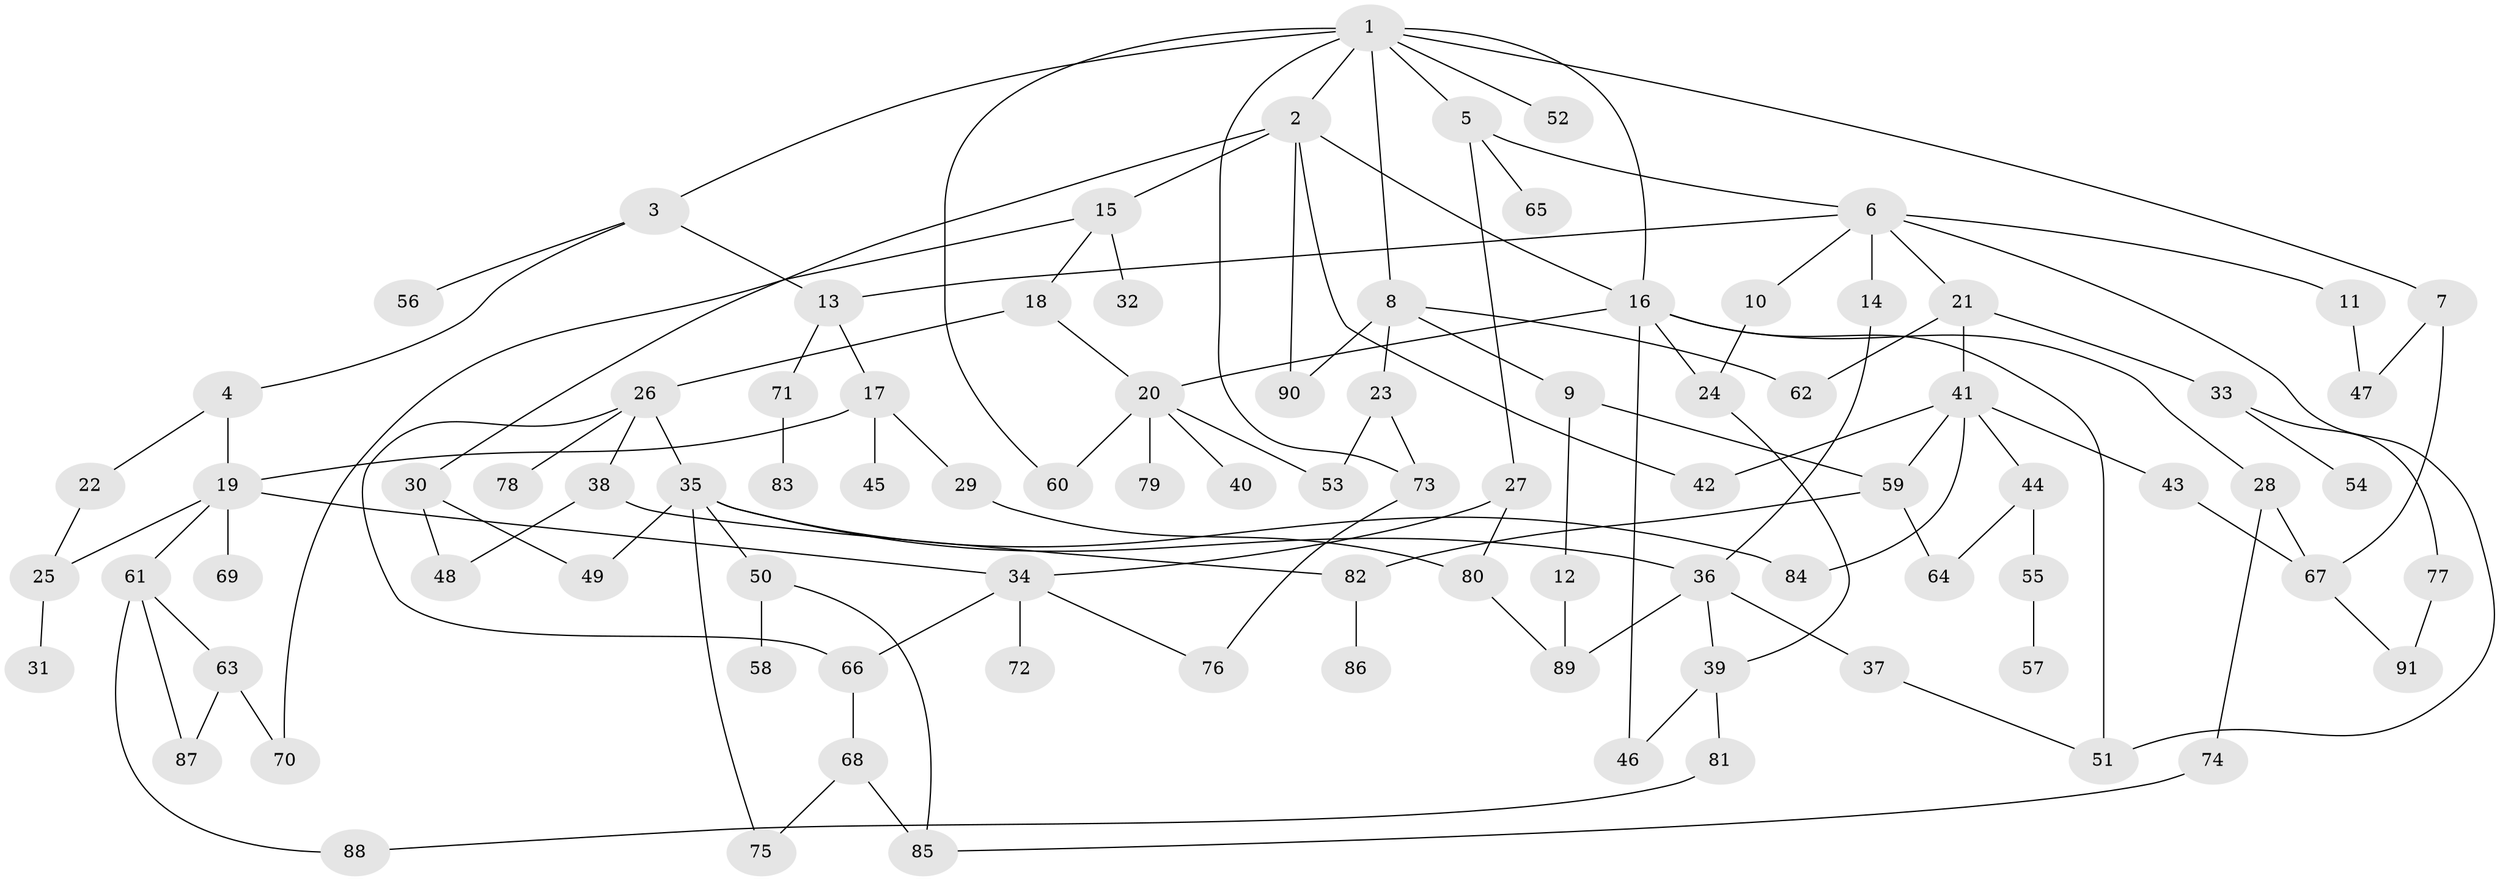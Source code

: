 // coarse degree distribution, {8: 0.017543859649122806, 10: 0.017543859649122806, 6: 0.05263157894736842, 3: 0.3333333333333333, 5: 0.05263157894736842, 7: 0.03508771929824561, 2: 0.22807017543859648, 4: 0.08771929824561403, 9: 0.017543859649122806, 1: 0.15789473684210525}
// Generated by graph-tools (version 1.1) at 2025/23/03/03/25 07:23:33]
// undirected, 91 vertices, 129 edges
graph export_dot {
graph [start="1"]
  node [color=gray90,style=filled];
  1;
  2;
  3;
  4;
  5;
  6;
  7;
  8;
  9;
  10;
  11;
  12;
  13;
  14;
  15;
  16;
  17;
  18;
  19;
  20;
  21;
  22;
  23;
  24;
  25;
  26;
  27;
  28;
  29;
  30;
  31;
  32;
  33;
  34;
  35;
  36;
  37;
  38;
  39;
  40;
  41;
  42;
  43;
  44;
  45;
  46;
  47;
  48;
  49;
  50;
  51;
  52;
  53;
  54;
  55;
  56;
  57;
  58;
  59;
  60;
  61;
  62;
  63;
  64;
  65;
  66;
  67;
  68;
  69;
  70;
  71;
  72;
  73;
  74;
  75;
  76;
  77;
  78;
  79;
  80;
  81;
  82;
  83;
  84;
  85;
  86;
  87;
  88;
  89;
  90;
  91;
  1 -- 2;
  1 -- 3;
  1 -- 5;
  1 -- 7;
  1 -- 8;
  1 -- 16;
  1 -- 52;
  1 -- 73;
  1 -- 60;
  2 -- 15;
  2 -- 30;
  2 -- 42;
  2 -- 90;
  2 -- 16;
  3 -- 4;
  3 -- 13;
  3 -- 56;
  4 -- 22;
  4 -- 19;
  5 -- 6;
  5 -- 27;
  5 -- 65;
  6 -- 10;
  6 -- 11;
  6 -- 14;
  6 -- 21;
  6 -- 13;
  6 -- 51;
  7 -- 47;
  7 -- 67;
  8 -- 9;
  8 -- 23;
  8 -- 62;
  8 -- 90;
  9 -- 12;
  9 -- 59;
  10 -- 24;
  11 -- 47;
  12 -- 89;
  13 -- 17;
  13 -- 71;
  14 -- 36;
  15 -- 18;
  15 -- 32;
  15 -- 70;
  16 -- 24;
  16 -- 28;
  16 -- 51;
  16 -- 20;
  16 -- 46;
  17 -- 19;
  17 -- 29;
  17 -- 45;
  18 -- 20;
  18 -- 26;
  19 -- 61;
  19 -- 69;
  19 -- 34;
  19 -- 25;
  20 -- 40;
  20 -- 60;
  20 -- 79;
  20 -- 53;
  21 -- 33;
  21 -- 41;
  21 -- 62;
  22 -- 25;
  23 -- 53;
  23 -- 73;
  24 -- 39;
  25 -- 31;
  26 -- 35;
  26 -- 38;
  26 -- 78;
  26 -- 66;
  27 -- 34;
  27 -- 80;
  28 -- 67;
  28 -- 74;
  29 -- 80;
  30 -- 48;
  30 -- 49;
  33 -- 54;
  33 -- 77;
  34 -- 66;
  34 -- 72;
  34 -- 76;
  35 -- 36;
  35 -- 49;
  35 -- 50;
  35 -- 75;
  35 -- 84;
  36 -- 37;
  36 -- 39;
  36 -- 89;
  37 -- 51;
  38 -- 48;
  38 -- 82;
  39 -- 46;
  39 -- 81;
  41 -- 43;
  41 -- 44;
  41 -- 59;
  41 -- 84;
  41 -- 42;
  43 -- 67;
  44 -- 55;
  44 -- 64;
  50 -- 58;
  50 -- 85;
  55 -- 57;
  59 -- 82;
  59 -- 64;
  61 -- 63;
  61 -- 87;
  61 -- 88;
  63 -- 70;
  63 -- 87;
  66 -- 68;
  67 -- 91;
  68 -- 85;
  68 -- 75;
  71 -- 83;
  73 -- 76;
  74 -- 85;
  77 -- 91;
  80 -- 89;
  81 -- 88;
  82 -- 86;
}
